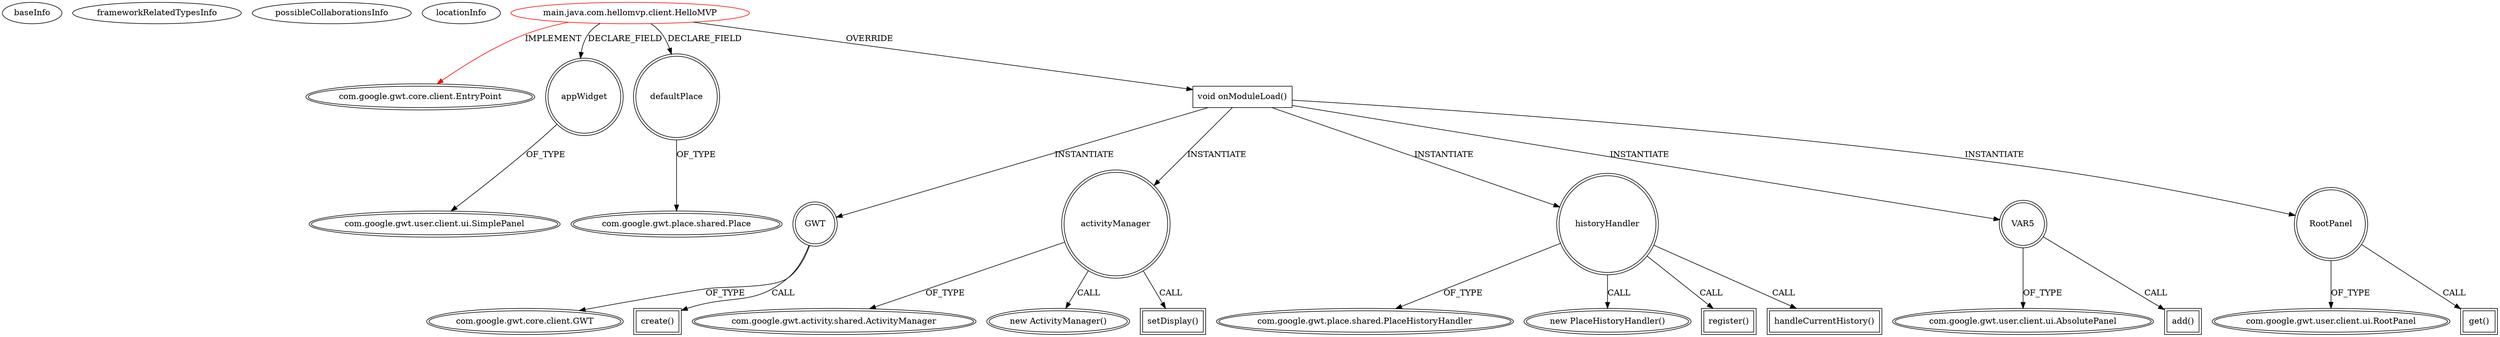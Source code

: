 digraph {
baseInfo[graphId=665,category="extension_graph",isAnonymous=false,possibleRelation=false]
frameworkRelatedTypesInfo[0="com.google.gwt.core.client.EntryPoint"]
possibleCollaborationsInfo[]
locationInfo[projectName="anozaki-GwtHelloMvpTest",filePath="/anozaki-GwtHelloMvpTest/GwtHelloMvpTest-master/src/main/java/com/hellomvp/client/HelloMVP.java",contextSignature="HelloMVP",graphId="665"]
0[label="main.java.com.hellomvp.client.HelloMVP",vertexType="ROOT_CLIENT_CLASS_DECLARATION",isFrameworkType=false,color=red]
1[label="com.google.gwt.core.client.EntryPoint",vertexType="FRAMEWORK_INTERFACE_TYPE",isFrameworkType=true,peripheries=2]
2[label="appWidget",vertexType="FIELD_DECLARATION",isFrameworkType=true,peripheries=2,shape=circle]
3[label="com.google.gwt.user.client.ui.SimplePanel",vertexType="FRAMEWORK_CLASS_TYPE",isFrameworkType=true,peripheries=2]
4[label="defaultPlace",vertexType="FIELD_DECLARATION",isFrameworkType=true,peripheries=2,shape=circle]
5[label="com.google.gwt.place.shared.Place",vertexType="FRAMEWORK_CLASS_TYPE",isFrameworkType=true,peripheries=2]
6[label="void onModuleLoad()",vertexType="OVERRIDING_METHOD_DECLARATION",isFrameworkType=false,shape=box]
7[label="GWT",vertexType="VARIABLE_EXPRESION",isFrameworkType=true,peripheries=2,shape=circle]
9[label="com.google.gwt.core.client.GWT",vertexType="FRAMEWORK_CLASS_TYPE",isFrameworkType=true,peripheries=2]
8[label="create()",vertexType="INSIDE_CALL",isFrameworkType=true,peripheries=2,shape=box]
11[label="activityManager",vertexType="VARIABLE_EXPRESION",isFrameworkType=true,peripheries=2,shape=circle]
12[label="com.google.gwt.activity.shared.ActivityManager",vertexType="FRAMEWORK_CLASS_TYPE",isFrameworkType=true,peripheries=2]
10[label="new ActivityManager()",vertexType="CONSTRUCTOR_CALL",isFrameworkType=true,peripheries=2]
14[label="setDisplay()",vertexType="INSIDE_CALL",isFrameworkType=true,peripheries=2,shape=box]
16[label="historyHandler",vertexType="VARIABLE_EXPRESION",isFrameworkType=true,peripheries=2,shape=circle]
17[label="com.google.gwt.place.shared.PlaceHistoryHandler",vertexType="FRAMEWORK_CLASS_TYPE",isFrameworkType=true,peripheries=2]
15[label="new PlaceHistoryHandler()",vertexType="CONSTRUCTOR_CALL",isFrameworkType=true,peripheries=2]
19[label="register()",vertexType="INSIDE_CALL",isFrameworkType=true,peripheries=2,shape=box]
20[label="VAR5",vertexType="VARIABLE_EXPRESION",isFrameworkType=true,peripheries=2,shape=circle]
22[label="com.google.gwt.user.client.ui.AbsolutePanel",vertexType="FRAMEWORK_CLASS_TYPE",isFrameworkType=true,peripheries=2]
21[label="add()",vertexType="INSIDE_CALL",isFrameworkType=true,peripheries=2,shape=box]
23[label="RootPanel",vertexType="VARIABLE_EXPRESION",isFrameworkType=true,peripheries=2,shape=circle]
25[label="com.google.gwt.user.client.ui.RootPanel",vertexType="FRAMEWORK_CLASS_TYPE",isFrameworkType=true,peripheries=2]
24[label="get()",vertexType="INSIDE_CALL",isFrameworkType=true,peripheries=2,shape=box]
27[label="handleCurrentHistory()",vertexType="INSIDE_CALL",isFrameworkType=true,peripheries=2,shape=box]
0->1[label="IMPLEMENT",color=red]
0->2[label="DECLARE_FIELD"]
2->3[label="OF_TYPE"]
0->4[label="DECLARE_FIELD"]
4->5[label="OF_TYPE"]
0->6[label="OVERRIDE"]
6->7[label="INSTANTIATE"]
7->9[label="OF_TYPE"]
7->8[label="CALL"]
6->11[label="INSTANTIATE"]
11->12[label="OF_TYPE"]
11->10[label="CALL"]
11->14[label="CALL"]
6->16[label="INSTANTIATE"]
16->17[label="OF_TYPE"]
16->15[label="CALL"]
16->19[label="CALL"]
6->20[label="INSTANTIATE"]
20->22[label="OF_TYPE"]
20->21[label="CALL"]
6->23[label="INSTANTIATE"]
23->25[label="OF_TYPE"]
23->24[label="CALL"]
16->27[label="CALL"]
}
